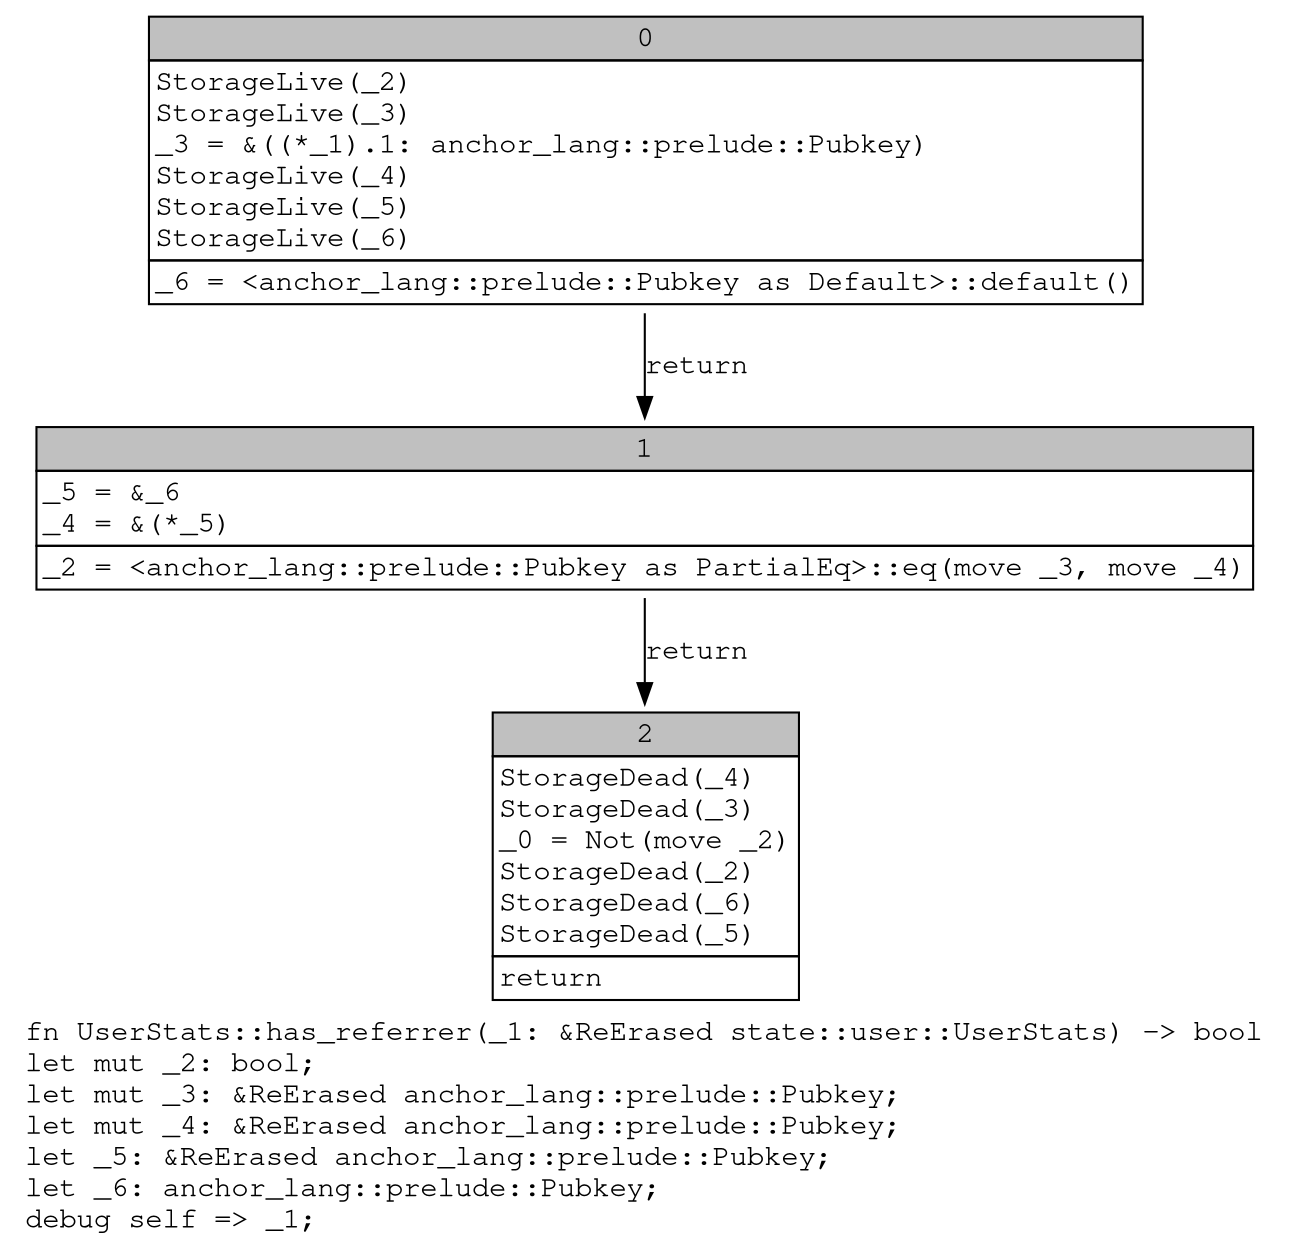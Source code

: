 digraph Mir_0_4422 {
    graph [fontname="Courier, monospace"];
    node [fontname="Courier, monospace"];
    edge [fontname="Courier, monospace"];
    label=<fn UserStats::has_referrer(_1: &amp;ReErased state::user::UserStats) -&gt; bool<br align="left"/>let mut _2: bool;<br align="left"/>let mut _3: &amp;ReErased anchor_lang::prelude::Pubkey;<br align="left"/>let mut _4: &amp;ReErased anchor_lang::prelude::Pubkey;<br align="left"/>let _5: &amp;ReErased anchor_lang::prelude::Pubkey;<br align="left"/>let _6: anchor_lang::prelude::Pubkey;<br align="left"/>debug self =&gt; _1;<br align="left"/>>;
    bb0__0_4422 [shape="none", label=<<table border="0" cellborder="1" cellspacing="0"><tr><td bgcolor="gray" align="center" colspan="1">0</td></tr><tr><td align="left" balign="left">StorageLive(_2)<br/>StorageLive(_3)<br/>_3 = &amp;((*_1).1: anchor_lang::prelude::Pubkey)<br/>StorageLive(_4)<br/>StorageLive(_5)<br/>StorageLive(_6)<br/></td></tr><tr><td align="left">_6 = &lt;anchor_lang::prelude::Pubkey as Default&gt;::default()</td></tr></table>>];
    bb1__0_4422 [shape="none", label=<<table border="0" cellborder="1" cellspacing="0"><tr><td bgcolor="gray" align="center" colspan="1">1</td></tr><tr><td align="left" balign="left">_5 = &amp;_6<br/>_4 = &amp;(*_5)<br/></td></tr><tr><td align="left">_2 = &lt;anchor_lang::prelude::Pubkey as PartialEq&gt;::eq(move _3, move _4)</td></tr></table>>];
    bb2__0_4422 [shape="none", label=<<table border="0" cellborder="1" cellspacing="0"><tr><td bgcolor="gray" align="center" colspan="1">2</td></tr><tr><td align="left" balign="left">StorageDead(_4)<br/>StorageDead(_3)<br/>_0 = Not(move _2)<br/>StorageDead(_2)<br/>StorageDead(_6)<br/>StorageDead(_5)<br/></td></tr><tr><td align="left">return</td></tr></table>>];
    bb0__0_4422 -> bb1__0_4422 [label="return"];
    bb1__0_4422 -> bb2__0_4422 [label="return"];
}

